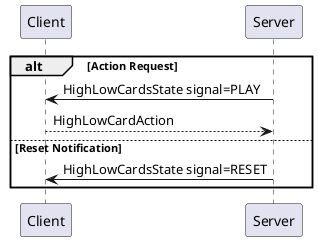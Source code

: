 @startuml
'https://plantuml.com/sequence-diagram

alt Action Request

    Client <-Server: HighLowCardsState signal=PLAY
    Client --> Server: HighLowCardAction

else Reset Notification

    Client <- Server: HighLowCardsState signal=RESET
end

@enduml